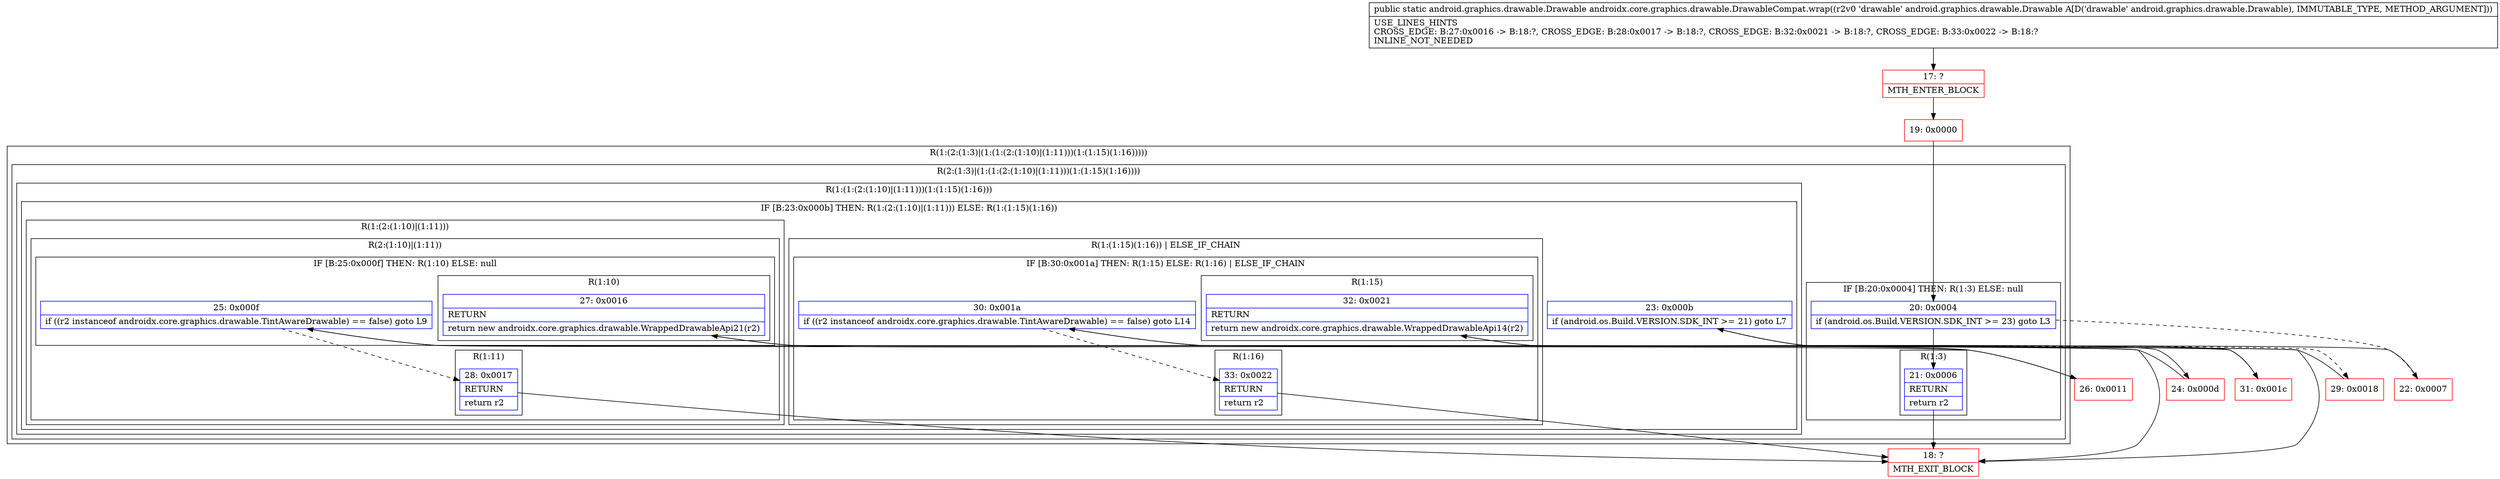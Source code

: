 digraph "CFG forandroidx.core.graphics.drawable.DrawableCompat.wrap(Landroid\/graphics\/drawable\/Drawable;)Landroid\/graphics\/drawable\/Drawable;" {
subgraph cluster_Region_1546096626 {
label = "R(1:(2:(1:3)|(1:(1:(2:(1:10)|(1:11)))(1:(1:15)(1:16)))))";
node [shape=record,color=blue];
subgraph cluster_Region_1284195335 {
label = "R(2:(1:3)|(1:(1:(2:(1:10)|(1:11)))(1:(1:15)(1:16))))";
node [shape=record,color=blue];
subgraph cluster_IfRegion_9629195 {
label = "IF [B:20:0x0004] THEN: R(1:3) ELSE: null";
node [shape=record,color=blue];
Node_20 [shape=record,label="{20\:\ 0x0004|if (android.os.Build.VERSION.SDK_INT \>= 23) goto L3\l}"];
subgraph cluster_Region_1323873481 {
label = "R(1:3)";
node [shape=record,color=blue];
Node_21 [shape=record,label="{21\:\ 0x0006|RETURN\l|return r2\l}"];
}
}
subgraph cluster_Region_777054969 {
label = "R(1:(1:(2:(1:10)|(1:11)))(1:(1:15)(1:16)))";
node [shape=record,color=blue];
subgraph cluster_IfRegion_955070536 {
label = "IF [B:23:0x000b] THEN: R(1:(2:(1:10)|(1:11))) ELSE: R(1:(1:15)(1:16))";
node [shape=record,color=blue];
Node_23 [shape=record,label="{23\:\ 0x000b|if (android.os.Build.VERSION.SDK_INT \>= 21) goto L7\l}"];
subgraph cluster_Region_790129640 {
label = "R(1:(2:(1:10)|(1:11)))";
node [shape=record,color=blue];
subgraph cluster_Region_618519614 {
label = "R(2:(1:10)|(1:11))";
node [shape=record,color=blue];
subgraph cluster_IfRegion_225701246 {
label = "IF [B:25:0x000f] THEN: R(1:10) ELSE: null";
node [shape=record,color=blue];
Node_25 [shape=record,label="{25\:\ 0x000f|if ((r2 instanceof androidx.core.graphics.drawable.TintAwareDrawable) == false) goto L9\l}"];
subgraph cluster_Region_1544403936 {
label = "R(1:10)";
node [shape=record,color=blue];
Node_27 [shape=record,label="{27\:\ 0x0016|RETURN\l|return new androidx.core.graphics.drawable.WrappedDrawableApi21(r2)\l}"];
}
}
subgraph cluster_Region_816241826 {
label = "R(1:11)";
node [shape=record,color=blue];
Node_28 [shape=record,label="{28\:\ 0x0017|RETURN\l|return r2\l}"];
}
}
}
subgraph cluster_Region_2060507812 {
label = "R(1:(1:15)(1:16)) | ELSE_IF_CHAIN\l";
node [shape=record,color=blue];
subgraph cluster_IfRegion_1750778013 {
label = "IF [B:30:0x001a] THEN: R(1:15) ELSE: R(1:16) | ELSE_IF_CHAIN\l";
node [shape=record,color=blue];
Node_30 [shape=record,label="{30\:\ 0x001a|if ((r2 instanceof androidx.core.graphics.drawable.TintAwareDrawable) == false) goto L14\l}"];
subgraph cluster_Region_1505338573 {
label = "R(1:15)";
node [shape=record,color=blue];
Node_32 [shape=record,label="{32\:\ 0x0021|RETURN\l|return new androidx.core.graphics.drawable.WrappedDrawableApi14(r2)\l}"];
}
subgraph cluster_Region_1601970324 {
label = "R(1:16)";
node [shape=record,color=blue];
Node_33 [shape=record,label="{33\:\ 0x0022|RETURN\l|return r2\l}"];
}
}
}
}
}
}
}
Node_17 [shape=record,color=red,label="{17\:\ ?|MTH_ENTER_BLOCK\l}"];
Node_19 [shape=record,color=red,label="{19\:\ 0x0000}"];
Node_18 [shape=record,color=red,label="{18\:\ ?|MTH_EXIT_BLOCK\l}"];
Node_22 [shape=record,color=red,label="{22\:\ 0x0007}"];
Node_24 [shape=record,color=red,label="{24\:\ 0x000d}"];
Node_26 [shape=record,color=red,label="{26\:\ 0x0011}"];
Node_29 [shape=record,color=red,label="{29\:\ 0x0018}"];
Node_31 [shape=record,color=red,label="{31\:\ 0x001c}"];
MethodNode[shape=record,label="{public static android.graphics.drawable.Drawable androidx.core.graphics.drawable.DrawableCompat.wrap((r2v0 'drawable' android.graphics.drawable.Drawable A[D('drawable' android.graphics.drawable.Drawable), IMMUTABLE_TYPE, METHOD_ARGUMENT]))  | USE_LINES_HINTS\lCROSS_EDGE: B:27:0x0016 \-\> B:18:?, CROSS_EDGE: B:28:0x0017 \-\> B:18:?, CROSS_EDGE: B:32:0x0021 \-\> B:18:?, CROSS_EDGE: B:33:0x0022 \-\> B:18:?\lINLINE_NOT_NEEDED\l}"];
MethodNode -> Node_17;Node_20 -> Node_21;
Node_20 -> Node_22[style=dashed];
Node_21 -> Node_18;
Node_23 -> Node_24;
Node_23 -> Node_29[style=dashed];
Node_25 -> Node_26;
Node_25 -> Node_28[style=dashed];
Node_27 -> Node_18;
Node_28 -> Node_18;
Node_30 -> Node_31;
Node_30 -> Node_33[style=dashed];
Node_32 -> Node_18;
Node_33 -> Node_18;
Node_17 -> Node_19;
Node_19 -> Node_20;
Node_22 -> Node_23;
Node_24 -> Node_25;
Node_26 -> Node_27;
Node_29 -> Node_30;
Node_31 -> Node_32;
}

